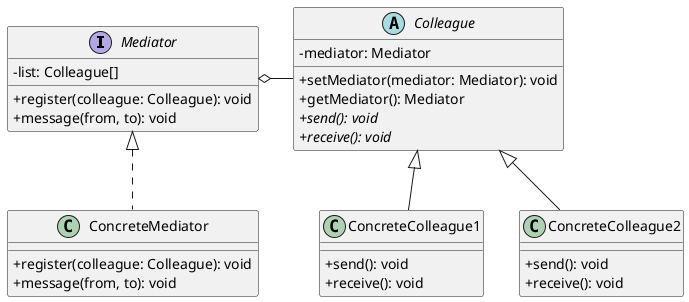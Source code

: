 @startuml 中介者
skinparam classAttributeIconSize 0

interface Mediator {
  - list: Colleague[]
  + register(colleague: Colleague): void
  + message(from, to): void
}
class ConcreteMediator implements Mediator {
  + register(colleague: Colleague): void
  + message(from, to): void 
}
abstract class Colleague {
  - mediator: Mediator
  + setMediator(mediator: Mediator): void
  + getMediator(): Mediator
  + {abstract} send(): void
  + {abstract} receive(): void
}
class ConcreteColleague1 extends Colleague {
  + send(): void
  + receive(): void
}
class ConcreteColleague2 extends Colleague {
  + send(): void
  + receive(): void
}

Mediator o- Colleague

@enduml